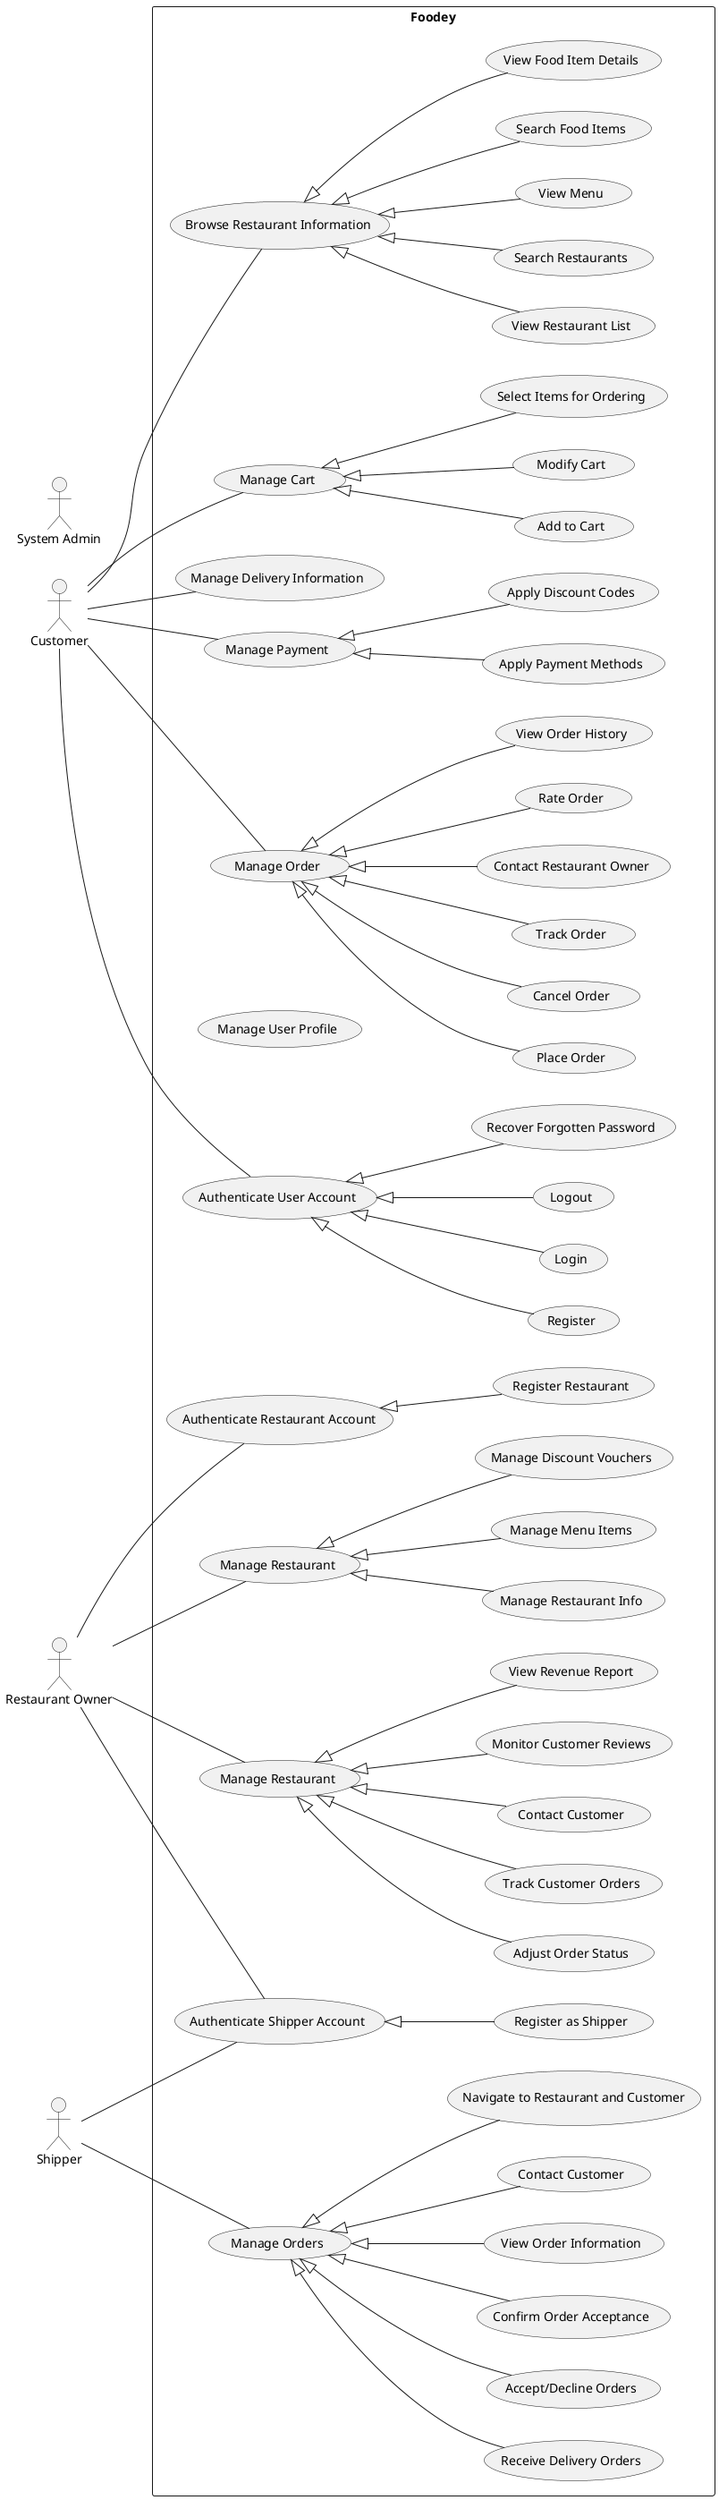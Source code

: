 @startuml Foodey_usecase

left to right direction

actor "Customer" as Cm
actor "System Admin" as SA
actor "Restaurant Owner" as RO
actor "Shipper" as Shp

rectangle Foodey{
    /'Customer'/
    'UC_G01
    usecase "Browse Restaurant Information" as UC_G01
    usecase "View Restaurant List" as UC01
    usecase "Search Restaurants" as UC02
    usecase "View Menu" as UC03
    usecase "Search Food Items" as UC04
    usecase "View Food Item Details" as UC05
    UC_G01 <|-- UC01
    UC_G01 <|-- UC02
    UC_G01 <|-- UC03
    UC_G01 <|-- UC04
    UC_G01 <|-- UC05

    'UC_G02
    usecase "Manage Cart" as UC_G02
    usecase "Add to Cart" as UC06
    usecase "Modify Cart" as UC07
    usecase "Select Items for Ordering" as UC08
    UC_G02 <|-- UC06
    UC_G02 <|-- UC07
    UC_G02 <|-- UC08

    usecase "Manage Delivery Information" as UC09
    
    'UC_G03
    usecase "Manage Payment" as UC_G03
    usecase "Apply Payment Methods" as UC10
    usecase "Apply Discount Codes" as UC11
    UC_G03 <|-- UC10
    UC_G03 <|-- UC11
    
    'UC_G04
    usecase "Manage Order" as UC_G04
    usecase "Place Order" as UC12
    usecase "Cancel Order" as UC13
    usecase "Track Order" as UC14
    usecase "Contact Restaurant Owner" as UC15
    usecase "Rate Order" as UC16
    usecase "View Order History" as UC17
    UC_G04 <|-- UC12
    UC_G04 <|-- UC13
    UC_G04 <|-- UC14
    UC_G04 <|-- UC15
    UC_G04 <|-- UC16
    UC_G04 <|-- UC17

    'UC_G05
    usecase "Manage User Profile" as UC_G05
    
    'UC_G06
    usecase "Authenticate User Account" as UC_G06
    usecase "Register" as UC20
    usecase "Login" as UC21
    usecase "Logout" as UC22
    usecase "Recover Forgotten Password" as UC23
    UC_G06 <|-- UC20
    UC_G06 <|-- UC21
    UC_G06 <|-- UC22
    UC_G06 <|-- UC23

    /'Restaurant Owner'/
    'UC_G07
    usecase "Authenticate Restaurant Account" as UC_G07
    usecase "Register Restaurant" as UC24
    UC_G07 <|-- UC24

    'UC_G08
    usecase "Manage Restaurant" as UC_G08
    usecase "Manage Restaurant Info" as UC26
    usecase "Manage Menu Items" as UC27
    usecase "Manage Discount Vouchers" as UC28
    UC_G08 <|-- UC26
    UC_G08 <|-- UC27
    UC_G08 <|-- UC28

    'UC_G09
    usecase "Manage Restaurant" as UC_G09
    usecase "Adjust Order Status" as UC30
    usecase "Track Customer Orders" as UC31
    usecase "Contact Customer" as UC32
    usecase "Monitor Customer Reviews" as UC33
    usecase "View Revenue Report" as UC34
    UC_G09 <|-- UC30
    UC_G09 <|-- UC31
    UC_G09 <|-- UC32
    UC_G09 <|-- UC33
    UC_G09 <|-- UC34

    /'Shipper'/
    'UC_G10
    usecase "Authenticate Shipper Account" as UC_G10
    usecase "Register as Shipper" as UC36
    UC_G10 <|-- UC36

    'UC_G11
    usecase "Manage Orders" as UC_G11
    usecase "Receive Delivery Orders" as UC37
    usecase "Accept/Decline Orders" as UC38
    usecase "Confirm Order Acceptance" as UC39
    usecase "View Order Information" as UC40
    usecase "Contact Customer" as UC41
    usecase "Navigate to Restaurant and Customer" as UC42
    UC_G11 <|-- UC37
    UC_G11 <|-- UC38
    UC_G11 <|-- UC39
    UC_G11 <|-- UC40
    UC_G11 <|-- UC41
    UC_G11 <|-- UC42

    /'System Admin'/

}   

/'Cm usecases'/
Cm -- UC_G01
Cm -- UC_G02
Cm -- UC09
Cm -- UC_G03
Cm -- UC_G04
Cm -- UC_G06

/'RO usecases'/
RO -- UC_G07
RO -- UC_G08
RO -- UC_G09
RO -- UC_G10

/'Shp usecases'/
Shp -- UC_G10
Shp -- UC_G11

/'SA usecases'/



@enduml